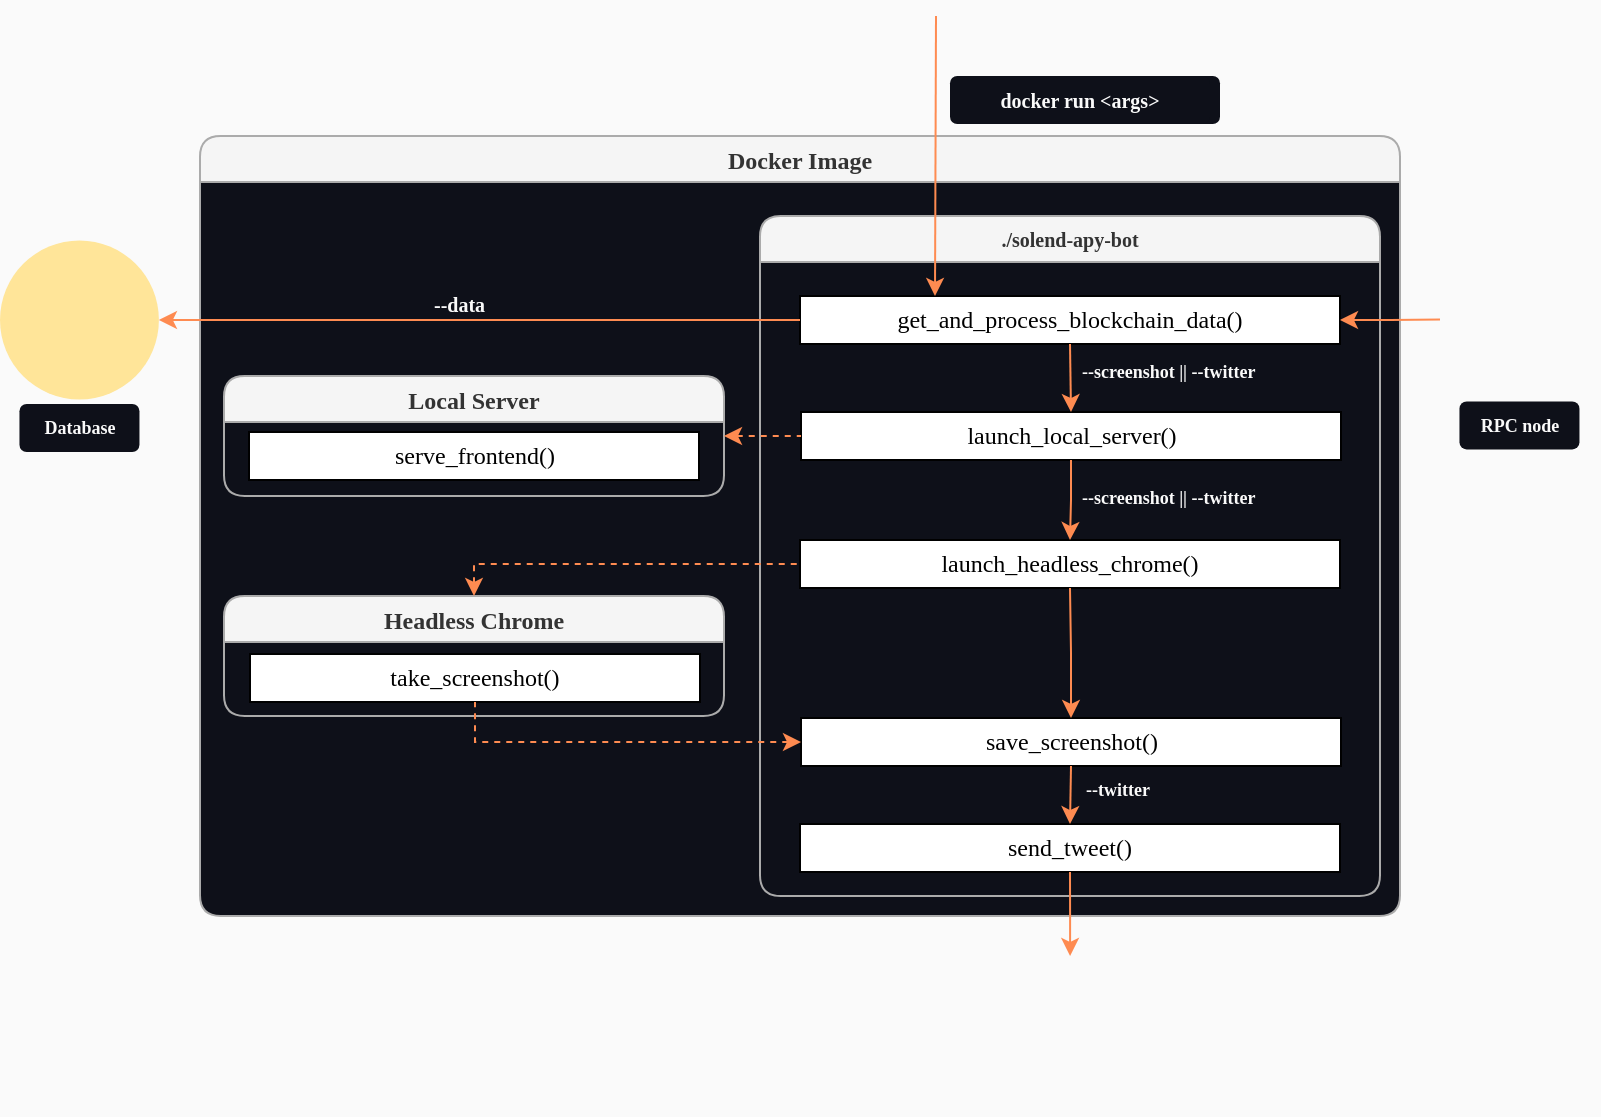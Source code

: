 <mxfile version="15.4.3" type="device"><diagram id="5hthrMzWc60rwP4f6jR2" name="Page-1"><mxGraphModel dx="446" dy="650" grid="1" gridSize="10" guides="1" tooltips="1" connect="1" arrows="1" fold="1" page="1" pageScale="1" pageWidth="850" pageHeight="1100" background="#FAFAFA" math="0" shadow="0"><root><mxCell id="0"/><mxCell id="1" parent="0"/><mxCell id="xw4wHZWYvD1GvEC4Y_be-35" value="Docker Image" style="swimlane;rounded=1;shadow=0;fontFamily=IBM Plex Mono;fontSource=https%3A%2F%2Ffonts.googleapis.com%2Fcss%3Ffamily%3DIBM%2BPlex%2BMono;swimlaneFillColor=#0E1019;strokeColor=#ABABAB;fillColor=#f5f5f5;fontColor=#333333;" vertex="1" parent="1"><mxGeometry x="240" y="390" width="600" height="390" as="geometry"/></mxCell><mxCell id="xw4wHZWYvD1GvEC4Y_be-10" value="" style="shape=image;html=1;verticalAlign=top;verticalLabelPosition=bottom;labelBackgroundColor=#ffffff;imageAspect=0;aspect=fixed;image=https://cdn4.iconfinder.com/data/icons/logos-and-brands/512/97_Docker_logo_logos-128.png" vertex="1" parent="xw4wHZWYvD1GvEC4Y_be-35"><mxGeometry x="5" y="1" width="20" height="20" as="geometry"/></mxCell><mxCell id="xw4wHZWYvD1GvEC4Y_be-45" value="Headless Chrome" style="swimlane;rounded=1;shadow=0;fontFamily=IBM Plex Mono;fontSource=https%3A%2F%2Ffonts.googleapis.com%2Fcss%3Ffamily%3DIBM%2BPlex%2BMono;swimlaneFillColor=#0E1019;strokeColor=#ABABAB;fillColor=#f5f5f5;fontColor=#333333;" vertex="1" parent="xw4wHZWYvD1GvEC4Y_be-35"><mxGeometry x="12" y="230" width="250" height="60" as="geometry"/></mxCell><mxCell id="xw4wHZWYvD1GvEC4Y_be-20" value="take_screenshot()" style="rounded=0;whiteSpace=wrap;html=1;shadow=0;fontFamily=IBM Plex Mono;fontSource=https%3A%2F%2Ffonts.googleapis.com%2Fcss%3Ffamily%3DIBM%2BPlex%2BMono;" vertex="1" parent="xw4wHZWYvD1GvEC4Y_be-45"><mxGeometry x="13" y="29" width="225" height="24" as="geometry"/></mxCell><mxCell id="xw4wHZWYvD1GvEC4Y_be-156" value="" style="shape=image;verticalLabelPosition=bottom;labelBackgroundColor=#ffffff;verticalAlign=top;aspect=fixed;imageAspect=0;image=https://upload.wikimedia.org/wikipedia/commons/thumb/a/a5/Google_Chrome_icon_%28September_2014%29.svg/2048px-Google_Chrome_icon_%28September_2014%29.svg.png;" vertex="1" parent="xw4wHZWYvD1GvEC4Y_be-45"><mxGeometry x="5" y="2" width="18" height="18" as="geometry"/></mxCell><mxCell id="xw4wHZWYvD1GvEC4Y_be-63" value="Local Server" style="swimlane;rounded=1;shadow=0;startSize=23;fontFamily=IBM Plex Mono;fontSource=https%3A%2F%2Ffonts.googleapis.com%2Fcss%3Ffamily%3DIBM%2BPlex%2BMono;swimlaneFillColor=#0E1019;strokeColor=#ABABAB;fillColor=#f5f5f5;fontColor=#333333;" vertex="1" parent="xw4wHZWYvD1GvEC4Y_be-35"><mxGeometry x="12" y="120" width="250" height="60" as="geometry"/></mxCell><mxCell id="xw4wHZWYvD1GvEC4Y_be-64" value="serve_frontend()" style="rounded=0;whiteSpace=wrap;html=1;shadow=0;fontFamily=IBM Plex Mono;fontSource=https%3A%2F%2Ffonts.googleapis.com%2Fcss%3Ffamily%3DIBM%2BPlex%2BMono;" vertex="1" parent="xw4wHZWYvD1GvEC4Y_be-63"><mxGeometry x="12.5" y="28" width="225" height="24" as="geometry"/></mxCell><mxCell id="xw4wHZWYvD1GvEC4Y_be-165" value="" style="shape=image;verticalLabelPosition=bottom;labelBackgroundColor=#ffffff;verticalAlign=top;aspect=fixed;imageAspect=0;image=https://avatars.githubusercontent.com/u/32776943?s=200&amp;v=4.png;" vertex="1" parent="xw4wHZWYvD1GvEC4Y_be-63"><mxGeometry x="5" y="2" width="18" height="18" as="geometry"/></mxCell><mxCell id="xw4wHZWYvD1GvEC4Y_be-30" value="--data" style="text;html=1;align=left;verticalAlign=middle;whiteSpace=wrap;rounded=0;shadow=0;fontFamily=IBM Plex Mono;fontSource=https%3A%2F%2Ffonts.googleapis.com%2Fcss%3Ffamily%3DIBM%2BPlex%2BMono;fontSize=10;fontColor=#FAFAFA;fontStyle=1" vertex="1" parent="xw4wHZWYvD1GvEC4Y_be-35"><mxGeometry x="115" y="77" width="140" height="13" as="geometry"/></mxCell><mxCell id="xw4wHZWYvD1GvEC4Y_be-137" value="./solend-apy-bot" style="swimlane;rounded=1;shadow=0;fontFamily=IBM Plex Mono;fontSource=https%3A%2F%2Ffonts.googleapis.com%2Fcss%3Ffamily%3DIBM%2BPlex%2BMono;fontSize=10;swimlaneFillColor=none;startSize=23;strokeColor=#ABABAB;fillColor=#f5f5f5;fontColor=#333333;" vertex="1" parent="xw4wHZWYvD1GvEC4Y_be-35"><mxGeometry x="280" y="40" width="310" height="340" as="geometry"/></mxCell><mxCell id="xw4wHZWYvD1GvEC4Y_be-12" value="get_and_process_blockchain_data()" style="rounded=0;whiteSpace=wrap;html=1;shadow=0;fontFamily=IBM Plex Mono;fontSource=https%3A%2F%2Ffonts.googleapis.com%2Fcss%3Ffamily%3DIBM%2BPlex%2BMono;" vertex="1" parent="xw4wHZWYvD1GvEC4Y_be-137"><mxGeometry x="20" y="40" width="270" height="24" as="geometry"/></mxCell><mxCell id="xw4wHZWYvD1GvEC4Y_be-67" value="launch_local_server()" style="rounded=0;whiteSpace=wrap;html=1;shadow=0;fontFamily=IBM Plex Mono;fontSource=https%3A%2F%2Ffonts.googleapis.com%2Fcss%3Ffamily%3DIBM%2BPlex%2BMono;" vertex="1" parent="xw4wHZWYvD1GvEC4Y_be-137"><mxGeometry x="20.5" y="98" width="270" height="24" as="geometry"/></mxCell><mxCell id="xw4wHZWYvD1GvEC4Y_be-65" value="launch_headless_chrome()" style="rounded=0;whiteSpace=wrap;html=1;shadow=0;fontFamily=IBM Plex Mono;fontSource=https%3A%2F%2Ffonts.googleapis.com%2Fcss%3Ffamily%3DIBM%2BPlex%2BMono;" vertex="1" parent="xw4wHZWYvD1GvEC4Y_be-137"><mxGeometry x="20" y="162" width="270" height="24" as="geometry"/></mxCell><mxCell id="xw4wHZWYvD1GvEC4Y_be-66" value="save_screenshot()" style="rounded=0;whiteSpace=wrap;html=1;shadow=0;fontFamily=IBM Plex Mono;fontSource=https%3A%2F%2Ffonts.googleapis.com%2Fcss%3Ffamily%3DIBM%2BPlex%2BMono;strokeColor=default;" vertex="1" parent="xw4wHZWYvD1GvEC4Y_be-137"><mxGeometry x="20.5" y="251" width="270" height="24" as="geometry"/></mxCell><mxCell id="xw4wHZWYvD1GvEC4Y_be-49" value="send_tweet()" style="rounded=0;whiteSpace=wrap;html=1;shadow=0;fontFamily=IBM Plex Mono;fontSource=https%3A%2F%2Ffonts.googleapis.com%2Fcss%3Ffamily%3DIBM%2BPlex%2BMono;" vertex="1" parent="xw4wHZWYvD1GvEC4Y_be-137"><mxGeometry x="20" y="304" width="270" height="24" as="geometry"/></mxCell><mxCell id="xw4wHZWYvD1GvEC4Y_be-32" value="--twitter" style="text;html=1;align=left;verticalAlign=middle;whiteSpace=wrap;rounded=0;shadow=0;fontFamily=IBM Plex Mono;fontSource=https%3A%2F%2Ffonts.googleapis.com%2Fcss%3Ffamily%3DIBM%2BPlex%2BMono;fontSize=9;fontColor=#FAFAFA;fontStyle=1" vertex="1" parent="xw4wHZWYvD1GvEC4Y_be-137"><mxGeometry x="161" y="280" width="140" height="13" as="geometry"/></mxCell><mxCell id="xw4wHZWYvD1GvEC4Y_be-39" value="--screenshot || --twitter" style="text;html=1;align=left;verticalAlign=middle;whiteSpace=wrap;rounded=0;shadow=0;fontFamily=IBM Plex Mono;fontSource=https%3A%2F%2Ffonts.googleapis.com%2Fcss%3Ffamily%3DIBM%2BPlex%2BMono;fontSize=9;fontColor=#FAFAFA;fontStyle=1" vertex="1" parent="xw4wHZWYvD1GvEC4Y_be-137"><mxGeometry x="159" y="134" width="140" height="13" as="geometry"/></mxCell><mxCell id="xw4wHZWYvD1GvEC4Y_be-31" value="--screenshot || --twitter" style="text;html=1;align=left;verticalAlign=middle;whiteSpace=wrap;rounded=0;shadow=0;fontFamily=IBM Plex Mono;fontSource=https%3A%2F%2Ffonts.googleapis.com%2Fcss%3Ffamily%3DIBM%2BPlex%2BMono;fontSize=9;fontColor=#FAFAFA;fontStyle=1" vertex="1" parent="xw4wHZWYvD1GvEC4Y_be-137"><mxGeometry x="159" y="71" width="140" height="13" as="geometry"/></mxCell><mxCell id="xw4wHZWYvD1GvEC4Y_be-23" style="edgeStyle=orthogonalEdgeStyle;rounded=0;orthogonalLoop=1;jettySize=auto;html=1;exitX=0.5;exitY=1;exitDx=0;exitDy=0;entryX=0.5;entryY=0;entryDx=0;entryDy=0;strokeColor=#FE8B51;" edge="1" parent="xw4wHZWYvD1GvEC4Y_be-137" source="xw4wHZWYvD1GvEC4Y_be-12" target="xw4wHZWYvD1GvEC4Y_be-67"><mxGeometry relative="1" as="geometry"><mxPoint x="145.0" y="90" as="targetPoint"/></mxGeometry></mxCell><mxCell id="xw4wHZWYvD1GvEC4Y_be-71" style="edgeStyle=orthogonalEdgeStyle;rounded=0;orthogonalLoop=1;jettySize=auto;html=1;exitX=0.5;exitY=1;exitDx=0;exitDy=0;entryX=0.5;entryY=0;entryDx=0;entryDy=0;fontFamily=IBM Plex Mono;fontSource=https%3A%2F%2Ffonts.googleapis.com%2Fcss%3Ffamily%3DIBM%2BPlex%2BMono;fontSize=10;startArrow=none;startFill=0;endArrow=classic;endFill=1;strokeColor=#FE8B51;" edge="1" parent="xw4wHZWYvD1GvEC4Y_be-137" source="xw4wHZWYvD1GvEC4Y_be-67" target="xw4wHZWYvD1GvEC4Y_be-65"><mxGeometry relative="1" as="geometry"/></mxCell><mxCell id="xw4wHZWYvD1GvEC4Y_be-77" style="edgeStyle=orthogonalEdgeStyle;rounded=0;orthogonalLoop=1;jettySize=auto;html=1;exitX=0.5;exitY=0;exitDx=0;exitDy=0;entryX=0.5;entryY=1;entryDx=0;entryDy=0;fontFamily=IBM Plex Mono;fontSource=https%3A%2F%2Ffonts.googleapis.com%2Fcss%3Ffamily%3DIBM%2BPlex%2BMono;fontSize=10;startArrow=classic;startFill=1;endArrow=none;endFill=0;fontColor=#FAFAFA;strokeColor=#FE8B51;" edge="1" parent="xw4wHZWYvD1GvEC4Y_be-137" source="xw4wHZWYvD1GvEC4Y_be-66" target="xw4wHZWYvD1GvEC4Y_be-65"><mxGeometry relative="1" as="geometry"/></mxCell><mxCell id="xw4wHZWYvD1GvEC4Y_be-76" style="edgeStyle=orthogonalEdgeStyle;rounded=0;orthogonalLoop=1;jettySize=auto;html=1;exitX=0.5;exitY=0;exitDx=0;exitDy=0;entryX=0.5;entryY=1;entryDx=0;entryDy=0;fontFamily=IBM Plex Mono;fontSource=https%3A%2F%2Ffonts.googleapis.com%2Fcss%3Ffamily%3DIBM%2BPlex%2BMono;fontSize=10;startArrow=classic;startFill=1;endArrow=none;endFill=0;fontColor=#FAFAFA;strokeColor=#FE8B51;" edge="1" parent="xw4wHZWYvD1GvEC4Y_be-137" source="xw4wHZWYvD1GvEC4Y_be-49" target="xw4wHZWYvD1GvEC4Y_be-66"><mxGeometry relative="1" as="geometry"/></mxCell><mxCell id="xw4wHZWYvD1GvEC4Y_be-154" value="" style="shape=image;verticalLabelPosition=bottom;labelBackgroundColor=#ffffff;verticalAlign=top;aspect=fixed;imageAspect=0;image=http://rust-lang.org/logos/rust-logo-512x512.png;" vertex="1" parent="xw4wHZWYvD1GvEC4Y_be-137"><mxGeometry x="4" y="2" width="19" height="19" as="geometry"/></mxCell><mxCell id="xw4wHZWYvD1GvEC4Y_be-73" style="edgeStyle=orthogonalEdgeStyle;rounded=0;orthogonalLoop=1;jettySize=auto;html=1;exitX=1;exitY=0.5;exitDx=0;exitDy=0;entryX=0;entryY=0.5;entryDx=0;entryDy=0;fontFamily=IBM Plex Mono;fontSource=https%3A%2F%2Ffonts.googleapis.com%2Fcss%3Ffamily%3DIBM%2BPlex%2BMono;fontSize=10;startArrow=classic;startFill=1;endArrow=none;endFill=0;dashed=1;fontColor=#FAFAFA;strokeColor=#FE8B51;" edge="1" parent="xw4wHZWYvD1GvEC4Y_be-35" source="xw4wHZWYvD1GvEC4Y_be-63" target="xw4wHZWYvD1GvEC4Y_be-67"><mxGeometry relative="1" as="geometry"/></mxCell><mxCell id="xw4wHZWYvD1GvEC4Y_be-72" style="edgeStyle=orthogonalEdgeStyle;rounded=0;orthogonalLoop=1;jettySize=auto;html=1;entryX=0;entryY=0.5;entryDx=0;entryDy=0;fontFamily=IBM Plex Mono;fontSource=https%3A%2F%2Ffonts.googleapis.com%2Fcss%3Ffamily%3DIBM%2BPlex%2BMono;fontSize=10;startArrow=classic;startFill=1;endArrow=none;endFill=0;dashed=1;fontColor=#FAFAFA;strokeColor=#FE8B51;" edge="1" parent="xw4wHZWYvD1GvEC4Y_be-35" source="xw4wHZWYvD1GvEC4Y_be-45" target="xw4wHZWYvD1GvEC4Y_be-65"><mxGeometry relative="1" as="geometry"><Array as="points"><mxPoint x="137" y="214"/></Array></mxGeometry></mxCell><mxCell id="xw4wHZWYvD1GvEC4Y_be-74" style="edgeStyle=orthogonalEdgeStyle;rounded=0;orthogonalLoop=1;jettySize=auto;html=1;entryX=0.5;entryY=1;entryDx=0;entryDy=0;fontFamily=IBM Plex Mono;fontSource=https%3A%2F%2Ffonts.googleapis.com%2Fcss%3Ffamily%3DIBM%2BPlex%2BMono;fontSize=10;startArrow=classic;startFill=1;endArrow=none;endFill=0;dashed=1;fontColor=#FAFAFA;strokeColor=#FE8B51;" edge="1" parent="xw4wHZWYvD1GvEC4Y_be-35" source="xw4wHZWYvD1GvEC4Y_be-66" target="xw4wHZWYvD1GvEC4Y_be-20"><mxGeometry relative="1" as="geometry"/></mxCell><mxCell id="xw4wHZWYvD1GvEC4Y_be-29" value="docker run &amp;lt;args&amp;gt;" style="text;html=1;align=center;verticalAlign=middle;whiteSpace=wrap;rounded=1;shadow=0;fontFamily=IBM Plex Mono;fontSource=https%3A%2F%2Ffonts.googleapis.com%2Fcss%3Ffamily%3DIBM%2BPlex%2BMono;fontSize=10;fontColor=#FAFAFA;strokeColor=none;fontStyle=1;fillColor=#0E1019;" vertex="1" parent="1"><mxGeometry x="620" y="360" width="130" height="24" as="geometry"/></mxCell><mxCell id="xw4wHZWYvD1GvEC4Y_be-169" value="" style="edgeStyle=segmentEdgeStyle;endArrow=classic;html=1;rounded=0;fontFamily=IBM Plex Mono;fontSource=https%3A%2F%2Ffonts.googleapis.com%2Fcss%3Ffamily%3DIBM%2BPlex%2BMono;fontSize=9;fontColor=#FAFAFA;strokeColor=#FE8B51;entryX=0.25;entryY=0;entryDx=0;entryDy=0;" edge="1" parent="1" target="xw4wHZWYvD1GvEC4Y_be-12"><mxGeometry width="50" height="50" relative="1" as="geometry"><mxPoint x="608" y="330" as="sourcePoint"/><mxPoint x="500" y="690" as="targetPoint"/></mxGeometry></mxCell><mxCell id="xw4wHZWYvD1GvEC4Y_be-150" style="edgeStyle=orthogonalEdgeStyle;rounded=0;orthogonalLoop=1;jettySize=auto;html=1;entryX=0.5;entryY=1;entryDx=0;entryDy=0;fontFamily=IBM Plex Mono;fontSource=https%3A%2F%2Ffonts.googleapis.com%2Fcss%3Ffamily%3DIBM%2BPlex%2BMono;fontSize=10;startArrow=classic;startFill=1;endArrow=none;endFill=0;fontColor=#FAFAFA;strokeColor=#FE8B51;" edge="1" parent="1" source="xw4wHZWYvD1GvEC4Y_be-83" target="xw4wHZWYvD1GvEC4Y_be-49"><mxGeometry relative="1" as="geometry"/></mxCell><mxCell id="xw4wHZWYvD1GvEC4Y_be-83" value="" style="shape=image;verticalLabelPosition=bottom;labelBackgroundColor=#ffffff;verticalAlign=top;aspect=fixed;imageAspect=0;image=https://cdn4.iconfinder.com/data/icons/social-media-icons-the-circle-set/48/twitter_circle-512.png;" vertex="1" parent="1"><mxGeometry x="635.28" y="800" width="79.45" height="79.45" as="geometry"/></mxCell><mxCell id="xw4wHZWYvD1GvEC4Y_be-146" value="" style="shape=image;html=1;verticalAlign=top;verticalLabelPosition=bottom;labelBackgroundColor=#ffffff;imageAspect=0;aspect=fixed;image=https://solana.com/branding/new/exchange/exchange-black.png;rounded=1;shadow=0;" vertex="1" parent="1"><mxGeometry x="860" y="442" width="79.45" height="79.45" as="geometry"/></mxCell><mxCell id="xw4wHZWYvD1GvEC4Y_be-147" value="" style="group" vertex="1" connectable="0" parent="1"><mxGeometry x="140" y="442.28" width="79.45" height="79.45" as="geometry"/></mxCell><mxCell id="xw4wHZWYvD1GvEC4Y_be-148" value="" style="ellipse;whiteSpace=wrap;html=1;aspect=fixed;rounded=1;shadow=0;fontFamily=IBM Plex Mono;fontSource=https%3A%2F%2Ffonts.googleapis.com%2Fcss%3Ffamily%3DIBM%2BPlex%2BMono;fontSize=10;fillColor=#FFE599;gradientColor=none;strokeColor=none;" vertex="1" parent="xw4wHZWYvD1GvEC4Y_be-147"><mxGeometry width="79.45" height="79.45" as="geometry"/></mxCell><mxCell id="xw4wHZWYvD1GvEC4Y_be-149" value="" style="shape=image;verticalLabelPosition=bottom;labelBackgroundColor=#ffffff;verticalAlign=top;aspect=fixed;imageAspect=0;image=https://infinapps.com/wp-content/uploads/2018/10/mongodb-logo.png;" vertex="1" parent="xw4wHZWYvD1GvEC4Y_be-147"><mxGeometry x="11.11" y="6.74" width="57.23" height="67.07" as="geometry"/></mxCell><mxCell id="xw4wHZWYvD1GvEC4Y_be-166" value="Database" style="text;html=1;align=center;verticalAlign=middle;whiteSpace=wrap;rounded=1;shadow=0;fontFamily=IBM Plex Mono;fontSource=https%3A%2F%2Ffonts.googleapis.com%2Fcss%3Ffamily%3DIBM%2BPlex%2BMono;fontSize=9;fontColor=#FAFAFA;fontStyle=1;fillColor=#0E1019;strokeColor=none;" vertex="1" parent="1"><mxGeometry x="149.73" y="524" width="60" height="24" as="geometry"/></mxCell><mxCell id="xw4wHZWYvD1GvEC4Y_be-33" style="edgeStyle=orthogonalEdgeStyle;rounded=0;orthogonalLoop=1;jettySize=auto;html=1;exitX=1;exitY=0.5;exitDx=0;exitDy=0;entryX=0;entryY=0.5;entryDx=0;entryDy=0;startArrow=classic;startFill=1;endArrow=none;endFill=0;fontColor=#FAFAFA;strokeColor=#FE8B51;" edge="1" parent="1" source="xw4wHZWYvD1GvEC4Y_be-148" target="xw4wHZWYvD1GvEC4Y_be-12"><mxGeometry relative="1" as="geometry"><mxPoint x="219.45" y="482.005" as="sourcePoint"/></mxGeometry></mxCell><mxCell id="xw4wHZWYvD1GvEC4Y_be-140" style="edgeStyle=orthogonalEdgeStyle;rounded=0;orthogonalLoop=1;jettySize=auto;html=1;entryX=0;entryY=0.5;entryDx=0;entryDy=0;fontFamily=IBM Plex Mono;fontSource=https%3A%2F%2Ffonts.googleapis.com%2Fcss%3Ffamily%3DIBM%2BPlex%2BMono;fontSize=10;startArrow=classic;startFill=1;endArrow=none;endFill=0;exitX=1;exitY=0.5;exitDx=0;exitDy=0;fontColor=#FAFAFA;strokeColor=#FE8B51;" edge="1" parent="1" source="xw4wHZWYvD1GvEC4Y_be-12" target="xw4wHZWYvD1GvEC4Y_be-146"><mxGeometry relative="1" as="geometry"><mxPoint x="940.0" y="482.724" as="targetPoint"/></mxGeometry></mxCell><mxCell id="xw4wHZWYvD1GvEC4Y_be-167" value="RPC node" style="text;html=1;align=center;verticalAlign=middle;whiteSpace=wrap;rounded=1;shadow=0;fontFamily=IBM Plex Mono;fontSource=https%3A%2F%2Ffonts.googleapis.com%2Fcss%3Ffamily%3DIBM%2BPlex%2BMono;fontSize=9;fontColor=#FAFAFA;strokeColor=none;fontStyle=1;fillColor=#0E1019;" vertex="1" parent="1"><mxGeometry x="869.73" y="522.72" width="60" height="24" as="geometry"/></mxCell><mxCell id="xw4wHZWYvD1GvEC4Y_be-176" value="docker run &amp;lt;args&amp;gt;" style="text;html=1;align=center;verticalAlign=middle;whiteSpace=wrap;rounded=1;shadow=0;fontFamily=IBM Plex Mono;fontSource=https%3A%2F%2Ffonts.googleapis.com%2Fcss%3Ffamily%3DIBM%2BPlex%2BMono;fontSize=10;fontColor=#FAFAFA;strokeColor=none;fontStyle=1;fillColor=#0E1019;" vertex="1" parent="1"><mxGeometry x="615" y="360" width="130" height="24" as="geometry"/></mxCell></root></mxGraphModel></diagram></mxfile>